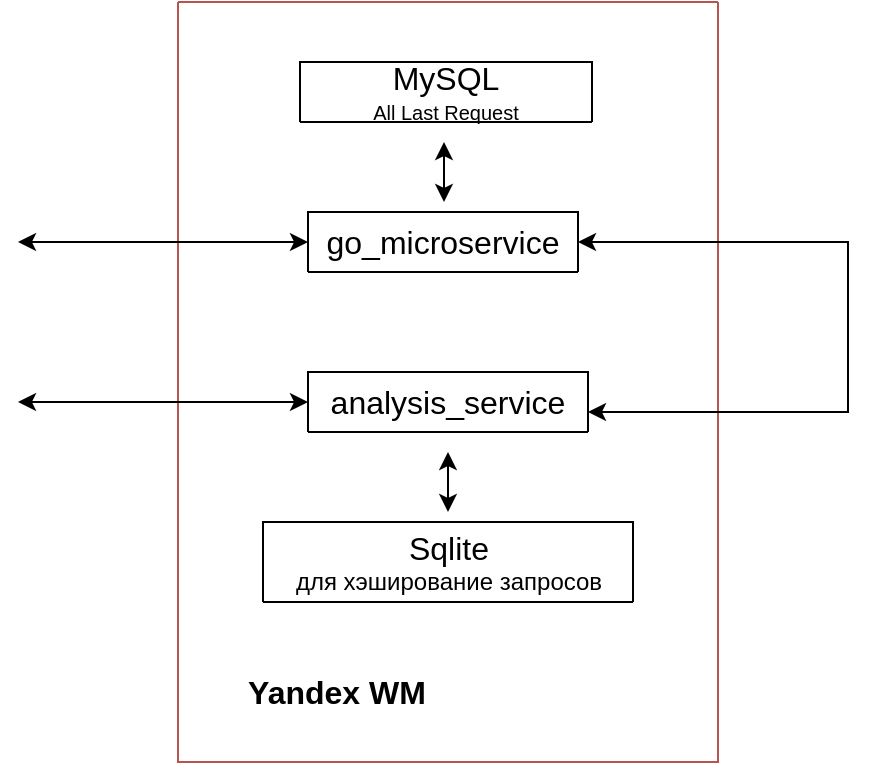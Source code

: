 <mxfile version="21.5.2" type="github">
  <diagram name="Страница 1" id="7_hjcgo5mAQ_RonFbOtV">
    <mxGraphModel dx="961" dy="523" grid="1" gridSize="10" guides="1" tooltips="1" connect="1" arrows="1" fold="1" page="1" pageScale="1" pageWidth="827" pageHeight="1169" math="0" shadow="0">
      <root>
        <mxCell id="0" />
        <mxCell id="1" parent="0" />
        <mxCell id="ZUwdENcZj-k-eqBRpZ0E-10" value="" style="swimlane;startSize=0;fillColor=#f8cecc;strokeColor=#b85450;" parent="1" vertex="1">
          <mxGeometry x="280" y="350" width="270" height="380" as="geometry" />
        </mxCell>
        <mxCell id="TgLd_3PEtrd0lz9hGRbb-7" style="edgeStyle=orthogonalEdgeStyle;rounded=0;orthogonalLoop=1;jettySize=auto;html=1;startArrow=classic;startFill=1;" edge="1" parent="ZUwdENcZj-k-eqBRpZ0E-10" source="ZUwdENcZj-k-eqBRpZ0E-2">
          <mxGeometry relative="1" as="geometry">
            <mxPoint x="-80" y="120" as="targetPoint" />
          </mxGeometry>
        </mxCell>
        <mxCell id="ZUwdENcZj-k-eqBRpZ0E-2" value="&lt;font style=&quot;font-size: 16px;&quot;&gt;go_microservice&lt;/font&gt;" style="swimlane;fontStyle=0;childLayout=stackLayout;horizontal=1;startSize=30;horizontalStack=0;resizeParent=1;resizeParentMax=0;resizeLast=0;collapsible=1;marginBottom=0;whiteSpace=wrap;html=1;" parent="ZUwdENcZj-k-eqBRpZ0E-10" vertex="1" collapsed="1">
          <mxGeometry x="65" y="105" width="135" height="30" as="geometry">
            <mxRectangle x="65" y="105" width="140" height="30" as="alternateBounds" />
          </mxGeometry>
        </mxCell>
        <mxCell id="ZUwdENcZj-k-eqBRpZ0E-14" value="&lt;span style=&quot;font-size: 16px;&quot;&gt;Yandex WM&lt;/span&gt;" style="text;html=1;strokeColor=none;fillColor=none;align=center;verticalAlign=middle;whiteSpace=wrap;rounded=0;fontStyle=1" parent="ZUwdENcZj-k-eqBRpZ0E-10" vertex="1">
          <mxGeometry x="20" y="330" width="119" height="30" as="geometry" />
        </mxCell>
        <mxCell id="ZUwdENcZj-k-eqBRpZ0E-27" style="edgeStyle=orthogonalEdgeStyle;rounded=0;orthogonalLoop=1;jettySize=auto;html=1;startArrow=classic;startFill=1;" parent="ZUwdENcZj-k-eqBRpZ0E-10" edge="1">
          <mxGeometry relative="1" as="geometry">
            <mxPoint x="135" y="225" as="sourcePoint" />
            <mxPoint x="135" y="255" as="targetPoint" />
          </mxGeometry>
        </mxCell>
        <mxCell id="TgLd_3PEtrd0lz9hGRbb-8" style="edgeStyle=orthogonalEdgeStyle;rounded=0;orthogonalLoop=1;jettySize=auto;html=1;startArrow=classic;startFill=1;" edge="1" parent="ZUwdENcZj-k-eqBRpZ0E-10" source="ZUwdENcZj-k-eqBRpZ0E-15">
          <mxGeometry relative="1" as="geometry">
            <mxPoint x="-80" y="200" as="targetPoint" />
          </mxGeometry>
        </mxCell>
        <mxCell id="ZUwdENcZj-k-eqBRpZ0E-15" value="&lt;font style=&quot;font-size: 16px;&quot;&gt;analysis_service&lt;/font&gt;" style="swimlane;fontStyle=0;childLayout=stackLayout;horizontal=1;startSize=30;horizontalStack=0;resizeParent=1;resizeParentMax=0;resizeLast=0;collapsible=1;marginBottom=0;whiteSpace=wrap;html=1;" parent="ZUwdENcZj-k-eqBRpZ0E-10" vertex="1">
          <mxGeometry x="65" y="185" width="140" height="30" as="geometry" />
        </mxCell>
        <mxCell id="ZUwdENcZj-k-eqBRpZ0E-26" value="&lt;span style=&quot;font-size: 16px;&quot;&gt;Sqlite&lt;/span&gt;&lt;br&gt;&lt;font style=&quot;font-size: 12px;&quot;&gt;для хэширование запросов&lt;/font&gt;" style="swimlane;fontStyle=0;childLayout=stackLayout;horizontal=1;startSize=90;horizontalStack=0;resizeParent=1;resizeParentMax=0;resizeLast=0;collapsible=1;marginBottom=0;whiteSpace=wrap;html=1;" parent="ZUwdENcZj-k-eqBRpZ0E-10" vertex="1">
          <mxGeometry x="42.5" y="260" width="185" height="40" as="geometry" />
        </mxCell>
        <mxCell id="ZUwdENcZj-k-eqBRpZ0E-12" value="&lt;font style=&quot;font-size: 16px;&quot;&gt;MySQL&lt;/font&gt;&lt;br&gt;&lt;font style=&quot;font-size: 10px;&quot;&gt;All Last Request&lt;/font&gt;" style="swimlane;fontStyle=0;childLayout=stackLayout;horizontal=1;startSize=30;horizontalStack=0;resizeParent=1;resizeParentMax=0;resizeLast=0;collapsible=1;marginBottom=0;whiteSpace=wrap;html=1;rounded=1;arcSize=50;" parent="ZUwdENcZj-k-eqBRpZ0E-10" vertex="1">
          <mxGeometry x="61" y="30" width="146" height="30" as="geometry" />
        </mxCell>
        <mxCell id="TgLd_3PEtrd0lz9hGRbb-1" style="edgeStyle=orthogonalEdgeStyle;rounded=0;orthogonalLoop=1;jettySize=auto;html=1;exitX=0.5;exitY=1;exitDx=0;exitDy=0;" edge="1" parent="ZUwdENcZj-k-eqBRpZ0E-10" source="ZUwdENcZj-k-eqBRpZ0E-14" target="ZUwdENcZj-k-eqBRpZ0E-14">
          <mxGeometry relative="1" as="geometry" />
        </mxCell>
        <mxCell id="TgLd_3PEtrd0lz9hGRbb-2" style="edgeStyle=orthogonalEdgeStyle;rounded=0;orthogonalLoop=1;jettySize=auto;html=1;startArrow=classic;startFill=1;" edge="1" parent="ZUwdENcZj-k-eqBRpZ0E-10">
          <mxGeometry relative="1" as="geometry">
            <mxPoint x="133" y="70" as="sourcePoint" />
            <mxPoint x="133" y="100" as="targetPoint" />
          </mxGeometry>
        </mxCell>
        <mxCell id="ZUwdENcZj-k-eqBRpZ0E-17" style="edgeStyle=orthogonalEdgeStyle;rounded=0;orthogonalLoop=1;jettySize=auto;html=1;startArrow=classic;startFill=1;endArrow=classic;endFill=1;exitX=1;exitY=0.5;exitDx=0;exitDy=0;" parent="1" edge="1" source="ZUwdENcZj-k-eqBRpZ0E-2">
          <mxGeometry relative="1" as="geometry">
            <mxPoint x="510" y="470" as="sourcePoint" />
            <mxPoint x="485" y="555" as="targetPoint" />
            <Array as="points">
              <mxPoint x="615" y="470" />
              <mxPoint x="615" y="555" />
            </Array>
          </mxGeometry>
        </mxCell>
      </root>
    </mxGraphModel>
  </diagram>
</mxfile>
